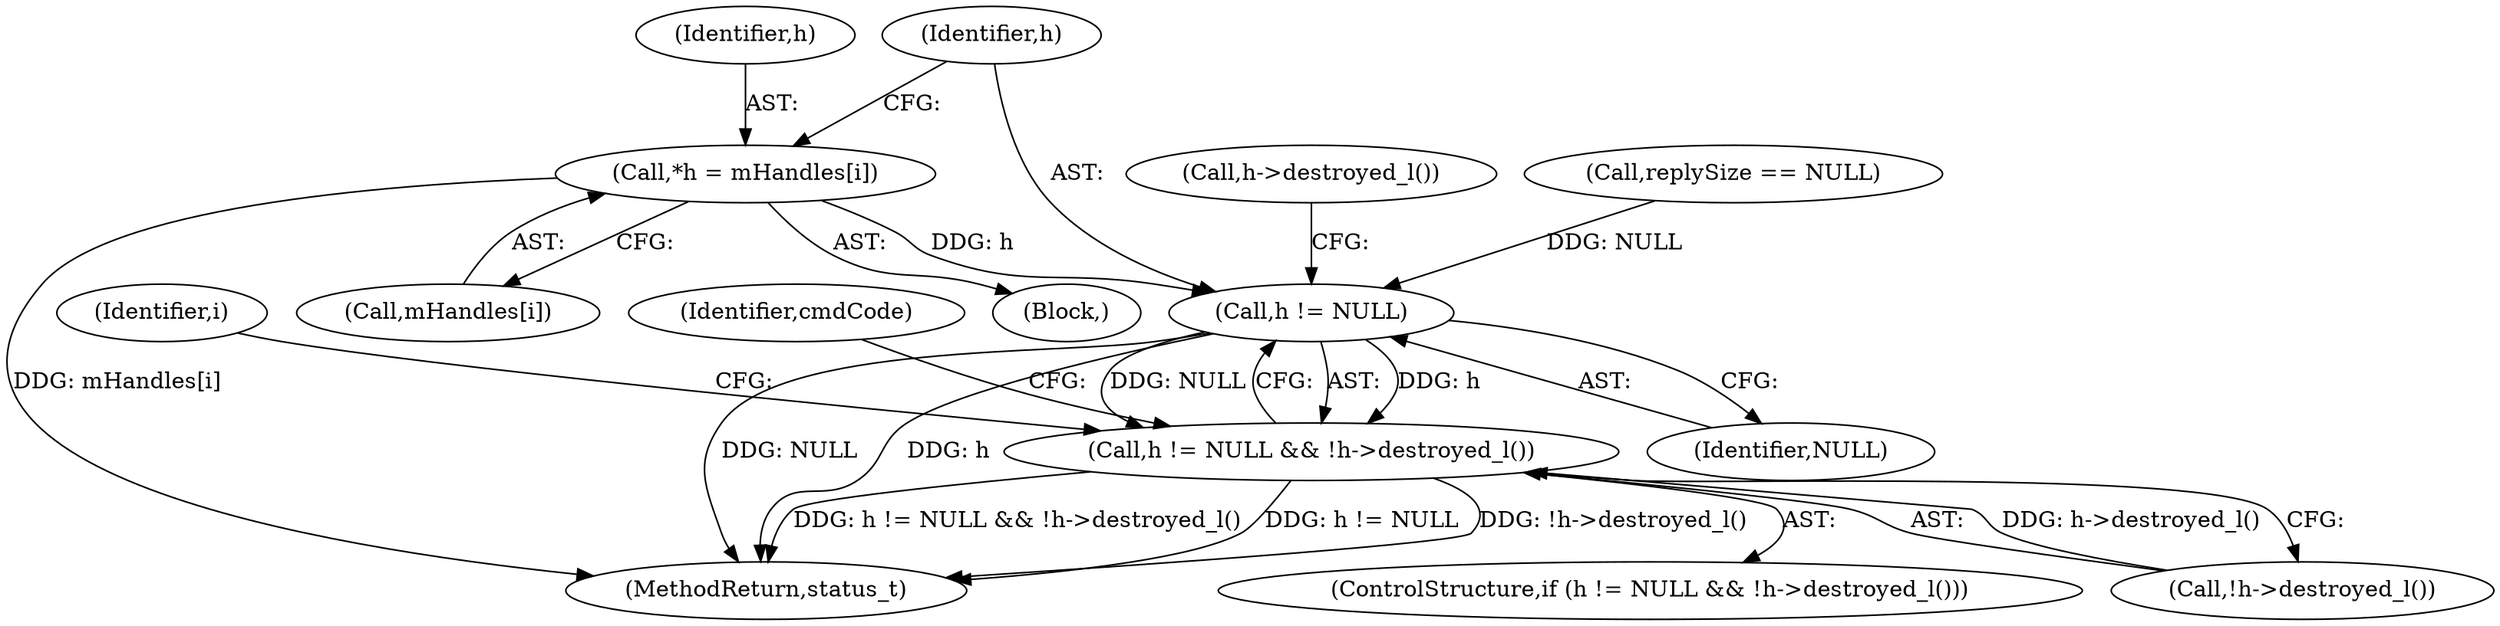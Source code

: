 digraph "0_Android_9cd8c3289c91254b3955bd7347cf605d6fa032c6@array" {
"1000200" [label="(Call,*h = mHandles[i])"];
"1000207" [label="(Call,h != NULL)"];
"1000206" [label="(Call,h != NULL && !h->destroyed_l())"];
"1000208" [label="(Identifier,h)"];
"1000210" [label="(Call,!h->destroyed_l())"];
"1000200" [label="(Call,*h = mHandles[i])"];
"1000201" [label="(Identifier,h)"];
"1000221" [label="(MethodReturn,status_t)"];
"1000207" [label="(Call,h != NULL)"];
"1000206" [label="(Call,h != NULL && !h->destroyed_l())"];
"1000209" [label="(Identifier,NULL)"];
"1000198" [label="(Block,)"];
"1000197" [label="(Identifier,i)"];
"1000211" [label="(Call,h->destroyed_l())"];
"1000205" [label="(ControlStructure,if (h != NULL && !h->destroyed_l()))"];
"1000202" [label="(Call,mHandles[i])"];
"1000214" [label="(Identifier,cmdCode)"];
"1000182" [label="(Call,replySize == NULL)"];
"1000200" -> "1000198"  [label="AST: "];
"1000200" -> "1000202"  [label="CFG: "];
"1000201" -> "1000200"  [label="AST: "];
"1000202" -> "1000200"  [label="AST: "];
"1000208" -> "1000200"  [label="CFG: "];
"1000200" -> "1000221"  [label="DDG: mHandles[i]"];
"1000200" -> "1000207"  [label="DDG: h"];
"1000207" -> "1000206"  [label="AST: "];
"1000207" -> "1000209"  [label="CFG: "];
"1000208" -> "1000207"  [label="AST: "];
"1000209" -> "1000207"  [label="AST: "];
"1000211" -> "1000207"  [label="CFG: "];
"1000206" -> "1000207"  [label="CFG: "];
"1000207" -> "1000221"  [label="DDG: NULL"];
"1000207" -> "1000221"  [label="DDG: h"];
"1000207" -> "1000206"  [label="DDG: h"];
"1000207" -> "1000206"  [label="DDG: NULL"];
"1000182" -> "1000207"  [label="DDG: NULL"];
"1000206" -> "1000205"  [label="AST: "];
"1000206" -> "1000210"  [label="CFG: "];
"1000210" -> "1000206"  [label="AST: "];
"1000214" -> "1000206"  [label="CFG: "];
"1000197" -> "1000206"  [label="CFG: "];
"1000206" -> "1000221"  [label="DDG: !h->destroyed_l()"];
"1000206" -> "1000221"  [label="DDG: h != NULL && !h->destroyed_l()"];
"1000206" -> "1000221"  [label="DDG: h != NULL"];
"1000210" -> "1000206"  [label="DDG: h->destroyed_l()"];
}
